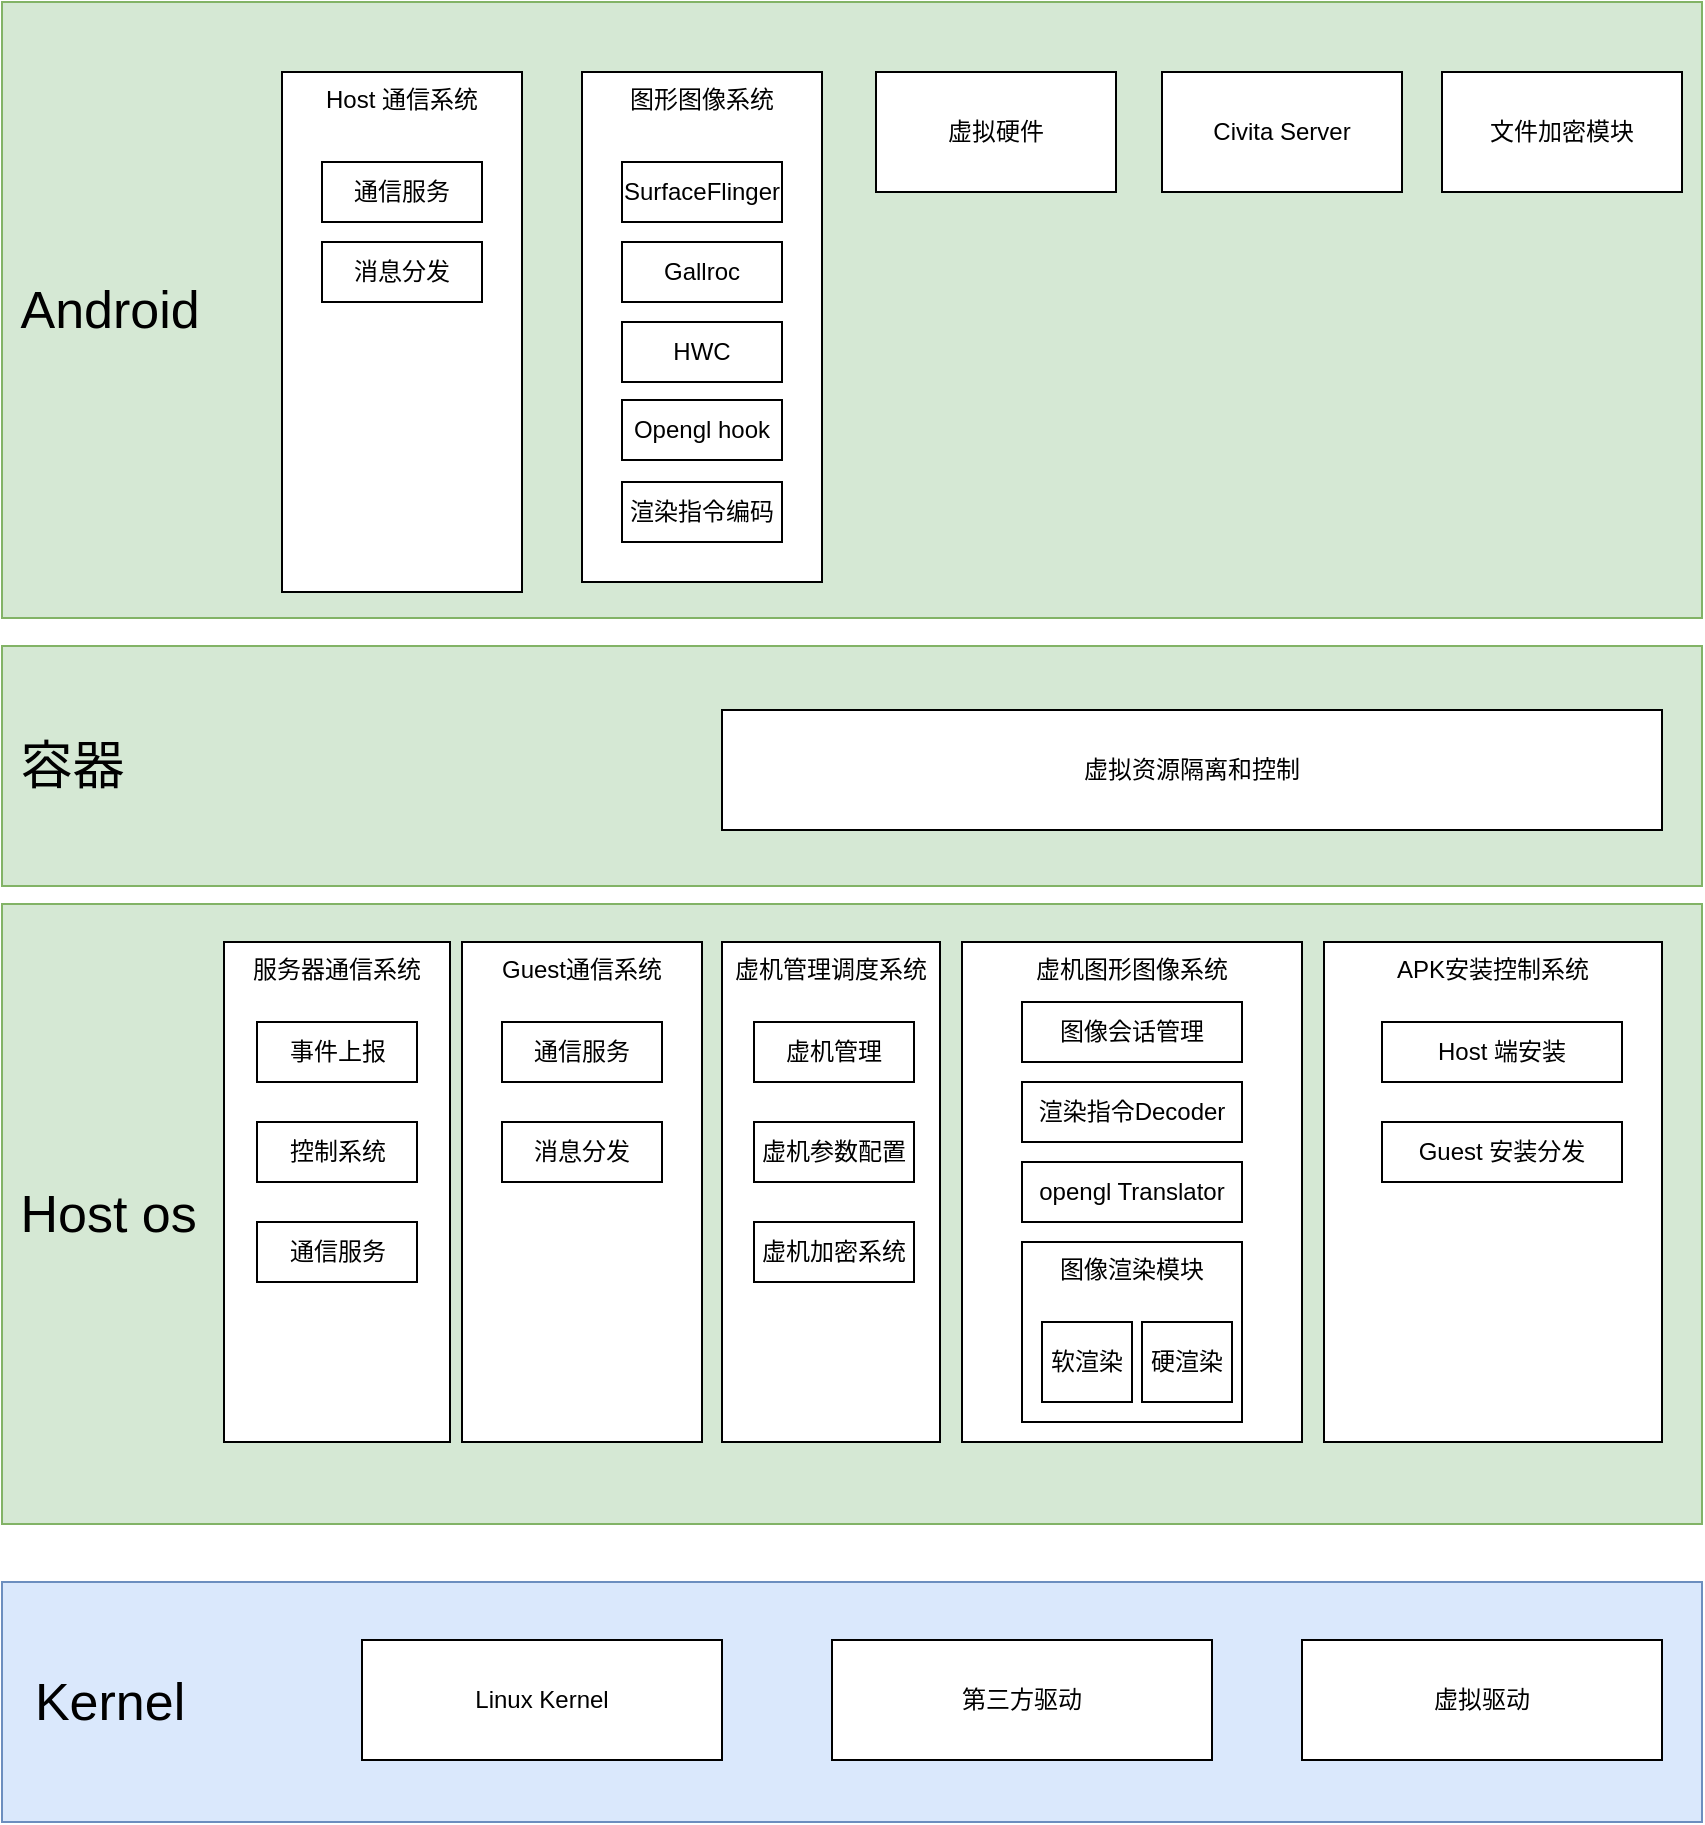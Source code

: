 <mxfile version="14.2.9" type="github">
  <diagram id="prtHgNgQTEPvFCAcTncT" name="Page-1">
    <mxGraphModel dx="1106" dy="692" grid="1" gridSize="10" guides="1" tooltips="1" connect="1" arrows="1" fold="1" page="1" pageScale="1" pageWidth="1100" pageHeight="850" math="0" shadow="0">
      <root>
        <mxCell id="0" />
        <mxCell id="1" parent="0" />
        <mxCell id="uRUTE57Q-J2DXaSNJVPR-22" value="&lt;font style=&quot;font-size: 26px&quot;&gt;&amp;nbsp; Kernel&lt;/font&gt;" style="rounded=0;whiteSpace=wrap;html=1;align=left;fillColor=#dae8fc;strokeColor=#6c8ebf;" parent="1" vertex="1">
          <mxGeometry x="40" y="1030" width="850" height="120" as="geometry" />
        </mxCell>
        <mxCell id="uRUTE57Q-J2DXaSNJVPR-25" value="&lt;span style=&quot;font-size: 26px&quot;&gt;&amp;nbsp;Host os&lt;/span&gt;" style="rounded=0;whiteSpace=wrap;html=1;align=left;fillColor=#d5e8d4;strokeColor=#82b366;" parent="1" vertex="1">
          <mxGeometry x="40" y="691" width="850" height="310" as="geometry" />
        </mxCell>
        <mxCell id="uRUTE57Q-J2DXaSNJVPR-26" value="Linux Kernel" style="rounded=0;whiteSpace=wrap;html=1;" parent="1" vertex="1">
          <mxGeometry x="220" y="1059" width="180" height="60" as="geometry" />
        </mxCell>
        <mxCell id="uRUTE57Q-J2DXaSNJVPR-27" value="第三方驱动" style="rounded=0;whiteSpace=wrap;html=1;" parent="1" vertex="1">
          <mxGeometry x="455" y="1059" width="190" height="60" as="geometry" />
        </mxCell>
        <mxCell id="uRUTE57Q-J2DXaSNJVPR-28" value="虚拟驱动" style="rounded=0;whiteSpace=wrap;html=1;" parent="1" vertex="1">
          <mxGeometry x="690" y="1059" width="180" height="60" as="geometry" />
        </mxCell>
        <mxCell id="uRUTE57Q-J2DXaSNJVPR-30" value="虚机图形图像系统" style="rounded=0;whiteSpace=wrap;html=1;verticalAlign=top;" parent="1" vertex="1">
          <mxGeometry x="520" y="710" width="170" height="250" as="geometry" />
        </mxCell>
        <mxCell id="uRUTE57Q-J2DXaSNJVPR-33" value="&lt;span style=&quot;font-size: 26px&quot;&gt;&amp;nbsp;Android&lt;/span&gt;" style="rounded=0;whiteSpace=wrap;html=1;align=left;fillColor=#d5e8d4;strokeColor=#82b366;" parent="1" vertex="1">
          <mxGeometry x="40" y="240" width="850" height="308" as="geometry" />
        </mxCell>
        <mxCell id="uRUTE57Q-J2DXaSNJVPR-34" value="Civita Server" style="rounded=0;whiteSpace=wrap;html=1;" parent="1" vertex="1">
          <mxGeometry x="620" y="275" width="120" height="60" as="geometry" />
        </mxCell>
        <mxCell id="uRUTE57Q-J2DXaSNJVPR-35" value="虚拟硬件" style="rounded=0;whiteSpace=wrap;html=1;" parent="1" vertex="1">
          <mxGeometry x="477" y="275" width="120" height="60" as="geometry" />
        </mxCell>
        <mxCell id="uRUTE57Q-J2DXaSNJVPR-36" value="Guest通信系统" style="rounded=0;whiteSpace=wrap;html=1;verticalAlign=top;" parent="1" vertex="1">
          <mxGeometry x="270" y="710" width="120" height="250" as="geometry" />
        </mxCell>
        <mxCell id="uRUTE57Q-J2DXaSNJVPR-38" value="APK安装控制系统" style="rounded=0;whiteSpace=wrap;html=1;verticalAlign=top;" parent="1" vertex="1">
          <mxGeometry x="701" y="710" width="169" height="250" as="geometry" />
        </mxCell>
        <mxCell id="uRUTE57Q-J2DXaSNJVPR-39" value="图形图像系统" style="rounded=0;whiteSpace=wrap;html=1;verticalAlign=top;" parent="1" vertex="1">
          <mxGeometry x="330" y="275" width="120" height="255" as="geometry" />
        </mxCell>
        <mxCell id="uRUTE57Q-J2DXaSNJVPR-40" value="Host 通信系统" style="rounded=0;whiteSpace=wrap;html=1;verticalAlign=top;" parent="1" vertex="1">
          <mxGeometry x="180" y="275" width="120" height="260" as="geometry" />
        </mxCell>
        <mxCell id="uRUTE57Q-J2DXaSNJVPR-42" value="&lt;span style=&quot;font-size: 26px&quot;&gt;&amp;nbsp;容器&lt;/span&gt;" style="rounded=0;whiteSpace=wrap;html=1;align=left;fillColor=#d5e8d4;strokeColor=#82b366;" parent="1" vertex="1">
          <mxGeometry x="40" y="562" width="850" height="120" as="geometry" />
        </mxCell>
        <mxCell id="uRUTE57Q-J2DXaSNJVPR-43" value="虚拟资源隔离和控制" style="rounded=0;whiteSpace=wrap;html=1;" parent="1" vertex="1">
          <mxGeometry x="400" y="594" width="470" height="60" as="geometry" />
        </mxCell>
        <mxCell id="uRUTE57Q-J2DXaSNJVPR-46" value="虚机管理调度系统" style="rounded=0;whiteSpace=wrap;html=1;verticalAlign=top;" parent="1" vertex="1">
          <mxGeometry x="400" y="710" width="109" height="250" as="geometry" />
        </mxCell>
        <mxCell id="uRUTE57Q-J2DXaSNJVPR-47" value="服务器通信系统" style="rounded=0;whiteSpace=wrap;html=1;verticalAlign=top;" parent="1" vertex="1">
          <mxGeometry x="151" y="710" width="113" height="250" as="geometry" />
        </mxCell>
        <mxCell id="4JXuSO1Bq_UgXGjO87rY-16" value="事件上报" style="rounded=0;whiteSpace=wrap;html=1;" vertex="1" parent="1">
          <mxGeometry x="167.5" y="750" width="80" height="30" as="geometry" />
        </mxCell>
        <mxCell id="4JXuSO1Bq_UgXGjO87rY-17" value="控制系统" style="rounded=0;whiteSpace=wrap;html=1;" vertex="1" parent="1">
          <mxGeometry x="167.5" y="800" width="80" height="30" as="geometry" />
        </mxCell>
        <mxCell id="4JXuSO1Bq_UgXGjO87rY-18" value="通信服务" style="rounded=0;whiteSpace=wrap;html=1;" vertex="1" parent="1">
          <mxGeometry x="290" y="750" width="80" height="30" as="geometry" />
        </mxCell>
        <mxCell id="4JXuSO1Bq_UgXGjO87rY-19" value="消息分发" style="rounded=0;whiteSpace=wrap;html=1;" vertex="1" parent="1">
          <mxGeometry x="290" y="800" width="80" height="30" as="geometry" />
        </mxCell>
        <mxCell id="4JXuSO1Bq_UgXGjO87rY-20" value="虚机管理" style="rounded=0;whiteSpace=wrap;html=1;" vertex="1" parent="1">
          <mxGeometry x="416" y="750" width="80" height="30" as="geometry" />
        </mxCell>
        <mxCell id="4JXuSO1Bq_UgXGjO87rY-21" value="通信服务" style="rounded=0;whiteSpace=wrap;html=1;" vertex="1" parent="1">
          <mxGeometry x="167.5" y="850" width="80" height="30" as="geometry" />
        </mxCell>
        <mxCell id="4JXuSO1Bq_UgXGjO87rY-22" value="渲染指令Decoder" style="rounded=0;whiteSpace=wrap;html=1;" vertex="1" parent="1">
          <mxGeometry x="550" y="780" width="110" height="30" as="geometry" />
        </mxCell>
        <mxCell id="4JXuSO1Bq_UgXGjO87rY-24" value="opengl Translator" style="rounded=0;whiteSpace=wrap;html=1;" vertex="1" parent="1">
          <mxGeometry x="550" y="820" width="110" height="30" as="geometry" />
        </mxCell>
        <mxCell id="4JXuSO1Bq_UgXGjO87rY-26" value="图像会话管理" style="rounded=0;whiteSpace=wrap;html=1;" vertex="1" parent="1">
          <mxGeometry x="550" y="740" width="110" height="30" as="geometry" />
        </mxCell>
        <mxCell id="4JXuSO1Bq_UgXGjO87rY-27" value="图像渲染模块" style="rounded=0;whiteSpace=wrap;html=1;verticalAlign=top;" vertex="1" parent="1">
          <mxGeometry x="550" y="860" width="110" height="90" as="geometry" />
        </mxCell>
        <mxCell id="4JXuSO1Bq_UgXGjO87rY-28" value="Host 端安装" style="rounded=0;whiteSpace=wrap;html=1;" vertex="1" parent="1">
          <mxGeometry x="730" y="750" width="120" height="30" as="geometry" />
        </mxCell>
        <mxCell id="4JXuSO1Bq_UgXGjO87rY-29" value="虚机参数配置" style="rounded=0;whiteSpace=wrap;html=1;" vertex="1" parent="1">
          <mxGeometry x="416" y="800" width="80" height="30" as="geometry" />
        </mxCell>
        <mxCell id="4JXuSO1Bq_UgXGjO87rY-32" value="Guest 安装分发" style="rounded=0;whiteSpace=wrap;html=1;" vertex="1" parent="1">
          <mxGeometry x="730" y="800" width="120" height="30" as="geometry" />
        </mxCell>
        <mxCell id="4JXuSO1Bq_UgXGjO87rY-40" value="软渲染" style="rounded=0;whiteSpace=wrap;html=1;" vertex="1" parent="1">
          <mxGeometry x="560" y="900" width="45" height="40" as="geometry" />
        </mxCell>
        <mxCell id="4JXuSO1Bq_UgXGjO87rY-41" value="硬渲染" style="rounded=0;whiteSpace=wrap;html=1;" vertex="1" parent="1">
          <mxGeometry x="610" y="900" width="45" height="40" as="geometry" />
        </mxCell>
        <mxCell id="4JXuSO1Bq_UgXGjO87rY-42" value="虚机加密系统" style="rounded=0;whiteSpace=wrap;html=1;" vertex="1" parent="1">
          <mxGeometry x="416" y="850" width="80" height="30" as="geometry" />
        </mxCell>
        <mxCell id="4JXuSO1Bq_UgXGjO87rY-43" value="文件加密模块" style="rounded=0;whiteSpace=wrap;html=1;" vertex="1" parent="1">
          <mxGeometry x="760" y="275" width="120" height="60" as="geometry" />
        </mxCell>
        <mxCell id="4JXuSO1Bq_UgXGjO87rY-44" value="通信服务" style="rounded=0;whiteSpace=wrap;html=1;" vertex="1" parent="1">
          <mxGeometry x="200" y="320" width="80" height="30" as="geometry" />
        </mxCell>
        <mxCell id="4JXuSO1Bq_UgXGjO87rY-45" value="消息分发" style="rounded=0;whiteSpace=wrap;html=1;" vertex="1" parent="1">
          <mxGeometry x="200" y="360" width="80" height="30" as="geometry" />
        </mxCell>
        <mxCell id="4JXuSO1Bq_UgXGjO87rY-46" value="SurfaceFlinger" style="rounded=0;whiteSpace=wrap;html=1;" vertex="1" parent="1">
          <mxGeometry x="350" y="320" width="80" height="30" as="geometry" />
        </mxCell>
        <mxCell id="4JXuSO1Bq_UgXGjO87rY-47" value="Gallroc" style="rounded=0;whiteSpace=wrap;html=1;" vertex="1" parent="1">
          <mxGeometry x="350" y="360" width="80" height="30" as="geometry" />
        </mxCell>
        <mxCell id="4JXuSO1Bq_UgXGjO87rY-48" value="HWC" style="rounded=0;whiteSpace=wrap;html=1;" vertex="1" parent="1">
          <mxGeometry x="350" y="400" width="80" height="30" as="geometry" />
        </mxCell>
        <mxCell id="4JXuSO1Bq_UgXGjO87rY-49" value="Opengl hook" style="rounded=0;whiteSpace=wrap;html=1;" vertex="1" parent="1">
          <mxGeometry x="350" y="439" width="80" height="30" as="geometry" />
        </mxCell>
        <mxCell id="4JXuSO1Bq_UgXGjO87rY-50" value="渲染指令编码" style="rounded=0;whiteSpace=wrap;html=1;" vertex="1" parent="1">
          <mxGeometry x="350" y="480" width="80" height="30" as="geometry" />
        </mxCell>
      </root>
    </mxGraphModel>
  </diagram>
</mxfile>
